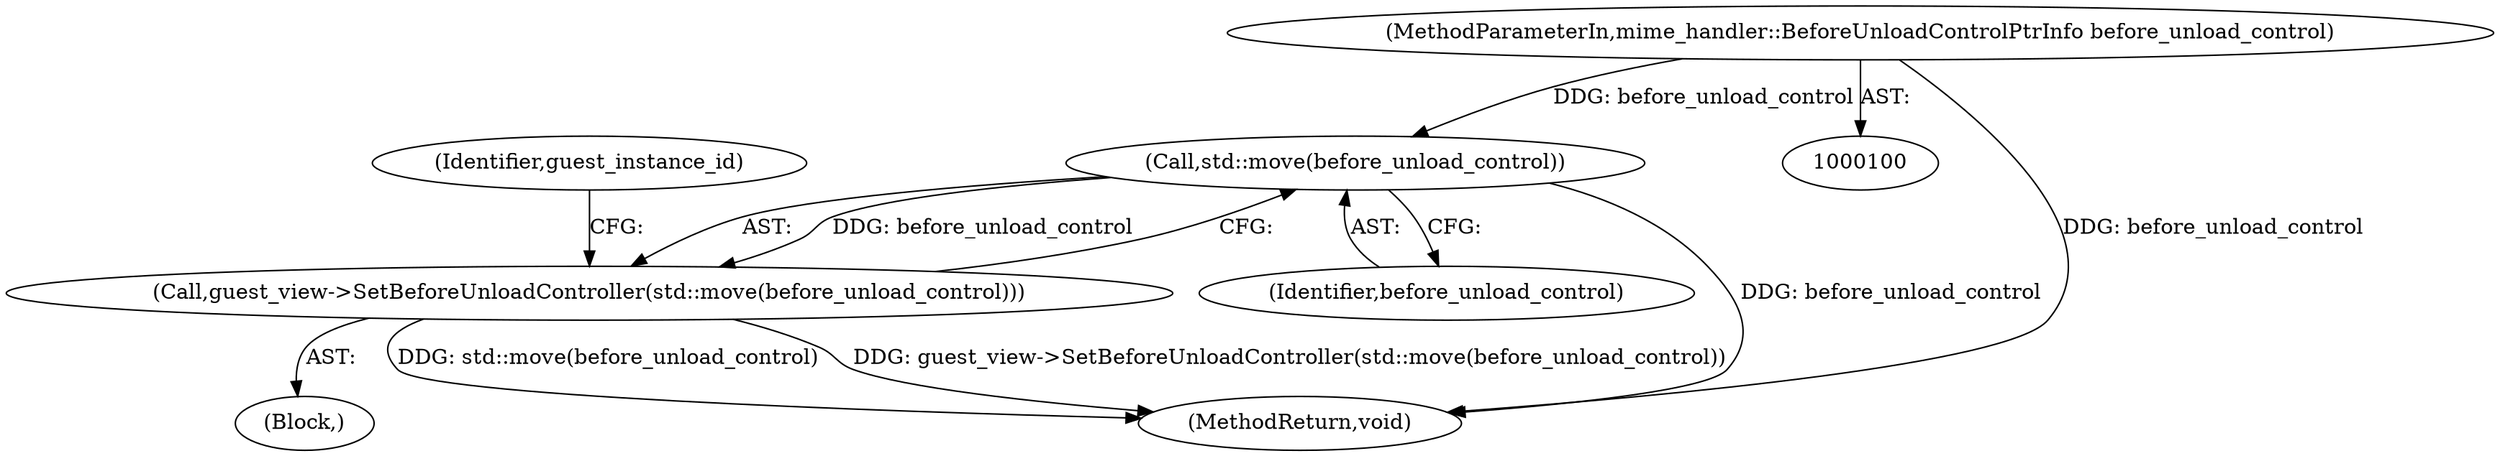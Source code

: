 digraph "0_Chrome_5bb223676defeba9c44a5ce42460c86e24561e73_9@API" {
"1000120" [label="(Call,std::move(before_unload_control))"];
"1000106" [label="(MethodParameterIn,mime_handler::BeforeUnloadControlPtrInfo before_unload_control)"];
"1000119" [label="(Call,guest_view->SetBeforeUnloadController(std::move(before_unload_control)))"];
"1000226" [label="(MethodReturn,void)"];
"1000120" [label="(Call,std::move(before_unload_control))"];
"1000109" [label="(Block,)"];
"1000119" [label="(Call,guest_view->SetBeforeUnloadController(std::move(before_unload_control)))"];
"1000124" [label="(Identifier,guest_instance_id)"];
"1000106" [label="(MethodParameterIn,mime_handler::BeforeUnloadControlPtrInfo before_unload_control)"];
"1000121" [label="(Identifier,before_unload_control)"];
"1000120" -> "1000119"  [label="AST: "];
"1000120" -> "1000121"  [label="CFG: "];
"1000121" -> "1000120"  [label="AST: "];
"1000119" -> "1000120"  [label="CFG: "];
"1000120" -> "1000226"  [label="DDG: before_unload_control"];
"1000120" -> "1000119"  [label="DDG: before_unload_control"];
"1000106" -> "1000120"  [label="DDG: before_unload_control"];
"1000106" -> "1000100"  [label="AST: "];
"1000106" -> "1000226"  [label="DDG: before_unload_control"];
"1000119" -> "1000109"  [label="AST: "];
"1000124" -> "1000119"  [label="CFG: "];
"1000119" -> "1000226"  [label="DDG: std::move(before_unload_control)"];
"1000119" -> "1000226"  [label="DDG: guest_view->SetBeforeUnloadController(std::move(before_unload_control))"];
}
